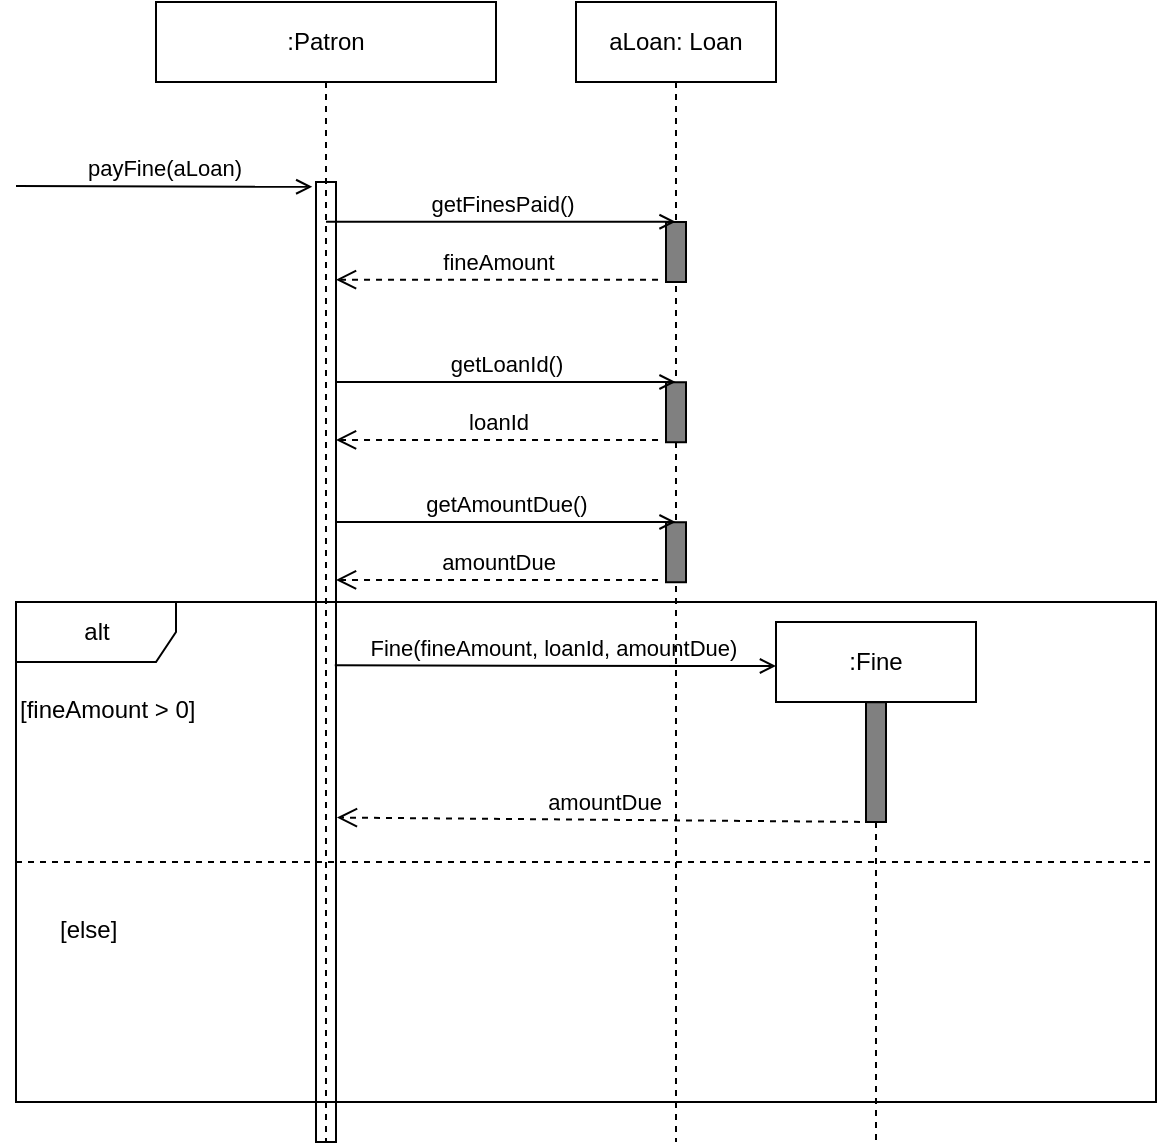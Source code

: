 <mxfile>
    <diagram id="MPEoFik_bNeqSjJtSBp8" name="pay-fine">
        <mxGraphModel dx="1153" dy="582" grid="1" gridSize="10" guides="1" tooltips="1" connect="1" arrows="1" fold="1" page="1" pageScale="1" pageWidth="1169" pageHeight="827" math="0" shadow="0">
            <root>
                <mxCell id="0"/>
                <mxCell id="1" parent="0"/>
                <mxCell id="46" value="alt" style="shape=umlFrame;tabWidth=110;tabHeight=30;tabPosition=left;html=1;boundedLbl=1;labelInHeader=1;width=80;height=30;fillColor=none;" vertex="1" parent="1">
                    <mxGeometry x="280" y="420" width="570" height="250" as="geometry"/>
                </mxCell>
                <mxCell id="47" value="[fineAmount &gt; 0]" style="text;fillColor=none;" vertex="1" parent="46">
                    <mxGeometry width="100" height="20" relative="1" as="geometry">
                        <mxPoint y="40" as="offset"/>
                    </mxGeometry>
                </mxCell>
                <mxCell id="48" value="[else]" style="line;strokeWidth=1;dashed=1;labelPosition=center;verticalLabelPosition=bottom;align=left;verticalAlign=top;spacingLeft=20;spacingTop=15;fillColor=none;" vertex="1" parent="46">
                    <mxGeometry y="125" width="570" height="10" as="geometry"/>
                </mxCell>
                <mxCell id="21" value="aLoan: Loan" style="shape=umlLifeline;perimeter=lifelinePerimeter;whiteSpace=wrap;html=1;container=1;collapsible=0;recursiveResize=0;outlineConnect=0;fillColor=none;" vertex="1" parent="1">
                    <mxGeometry x="560" y="120" width="100" height="570" as="geometry"/>
                </mxCell>
                <mxCell id="22" value="" style="html=1;points=[];perimeter=orthogonalPerimeter;fillColor=#808080;" vertex="1" parent="21">
                    <mxGeometry x="45" y="110" width="10" height="30" as="geometry"/>
                </mxCell>
                <mxCell id="31" value="" style="html=1;points=[];perimeter=orthogonalPerimeter;fillColor=#808080;" vertex="1" parent="21">
                    <mxGeometry x="45" y="190.12" width="10" height="30" as="geometry"/>
                </mxCell>
                <mxCell id="33" value="loanId" style="endArrow=open;startArrow=none;endFill=0;startFill=0;endSize=8;html=1;verticalAlign=bottom;dashed=1;labelBackgroundColor=none;exitX=0.001;exitY=0.862;exitDx=0;exitDy=0;exitPerimeter=0;" edge="1" parent="21" target="24">
                    <mxGeometry width="160" relative="1" as="geometry">
                        <mxPoint x="41.01" y="218.98" as="sourcePoint"/>
                        <mxPoint x="-154" y="219.12" as="targetPoint"/>
                    </mxGeometry>
                </mxCell>
                <mxCell id="34" value="" style="html=1;points=[];perimeter=orthogonalPerimeter;fillColor=#808080;" vertex="1" parent="21">
                    <mxGeometry x="45" y="260.12" width="10" height="30" as="geometry"/>
                </mxCell>
                <mxCell id="36" value="amountDue" style="endArrow=open;startArrow=none;endFill=0;startFill=0;endSize=8;html=1;verticalAlign=bottom;dashed=1;labelBackgroundColor=none;exitX=0.001;exitY=0.862;exitDx=0;exitDy=0;exitPerimeter=0;" edge="1" parent="21" target="24">
                    <mxGeometry width="160" relative="1" as="geometry">
                        <mxPoint x="41.01" y="288.98" as="sourcePoint"/>
                        <mxPoint x="-154" y="289.12" as="targetPoint"/>
                    </mxGeometry>
                </mxCell>
                <mxCell id="41" value="Fine(fineAmount, loanId, amountDue)&amp;nbsp;" style="html=1;verticalAlign=bottom;labelBackgroundColor=none;endArrow=open;endFill=0;entryX=0.481;entryY=-0.004;entryDx=0;entryDy=0;entryPerimeter=0;exitX=0.94;exitY=0.541;exitDx=0;exitDy=0;exitPerimeter=0;" edge="1" parent="21">
                    <mxGeometry width="160" relative="1" as="geometry">
                        <mxPoint x="-120.6" y="331.68" as="sourcePoint"/>
                        <mxPoint x="100.0" y="332.0" as="targetPoint"/>
                        <Array as="points">
                            <mxPoint x="70" y="332"/>
                        </Array>
                    </mxGeometry>
                </mxCell>
                <mxCell id="45" value="amountDue" style="endArrow=open;startArrow=none;endFill=0;startFill=0;endSize=8;html=1;verticalAlign=bottom;dashed=1;labelBackgroundColor=none;exitX=0.001;exitY=0.862;exitDx=0;exitDy=0;exitPerimeter=0;entryX=1.047;entryY=0.662;entryDx=0;entryDy=0;entryPerimeter=0;" edge="1" parent="21" target="24">
                    <mxGeometry width="160" relative="1" as="geometry">
                        <mxPoint x="148" y="410.0" as="sourcePoint"/>
                        <mxPoint x="-48.01" y="410.0" as="targetPoint"/>
                    </mxGeometry>
                </mxCell>
                <mxCell id="23" value=":Patron" style="shape=umlLifeline;perimeter=lifelinePerimeter;whiteSpace=wrap;html=1;container=1;collapsible=0;recursiveResize=0;outlineConnect=0;fillColor=none;" vertex="1" parent="1">
                    <mxGeometry x="350" y="120" width="170" height="570" as="geometry"/>
                </mxCell>
                <mxCell id="24" value="" style="html=1;points=[];perimeter=orthogonalPerimeter;fillColor=none;" vertex="1" parent="23">
                    <mxGeometry x="80" y="90" width="10" height="480" as="geometry"/>
                </mxCell>
                <mxCell id="27" value="payFine(aLoan)" style="html=1;verticalAlign=bottom;labelBackgroundColor=none;endArrow=open;endFill=0;entryX=-0.187;entryY=0.005;entryDx=0;entryDy=0;entryPerimeter=0;" edge="1" parent="1" target="24">
                    <mxGeometry width="160" relative="1" as="geometry">
                        <mxPoint x="280" y="212" as="sourcePoint"/>
                        <mxPoint x="380" y="210" as="targetPoint"/>
                    </mxGeometry>
                </mxCell>
                <mxCell id="28" value="getFinesPaid()" style="html=1;verticalAlign=bottom;labelBackgroundColor=none;endArrow=open;endFill=0;entryX=0.481;entryY=-0.004;entryDx=0;entryDy=0;entryPerimeter=0;" edge="1" parent="1" source="23" target="22">
                    <mxGeometry width="160" relative="1" as="geometry">
                        <mxPoint x="410" y="230" as="sourcePoint"/>
                        <mxPoint x="600" y="230" as="targetPoint"/>
                    </mxGeometry>
                </mxCell>
                <mxCell id="29" value="fineAmount" style="endArrow=open;startArrow=none;endFill=0;startFill=0;endSize=8;html=1;verticalAlign=bottom;dashed=1;labelBackgroundColor=none;exitX=0.001;exitY=0.862;exitDx=0;exitDy=0;exitPerimeter=0;" edge="1" parent="1" target="24">
                    <mxGeometry width="160" relative="1" as="geometry">
                        <mxPoint x="601.01" y="258.86" as="sourcePoint"/>
                        <mxPoint x="406" y="259" as="targetPoint"/>
                    </mxGeometry>
                </mxCell>
                <mxCell id="37" value=":Fine" style="shape=umlLifeline;perimeter=lifelinePerimeter;whiteSpace=wrap;html=1;container=1;collapsible=0;recursiveResize=0;outlineConnect=0;fillColor=none;" vertex="1" parent="1">
                    <mxGeometry x="660" y="430" width="100" height="260" as="geometry"/>
                </mxCell>
                <mxCell id="38" value="" style="html=1;points=[];perimeter=orthogonalPerimeter;fillColor=#808080;" vertex="1" parent="37">
                    <mxGeometry x="45" y="40.12" width="10" height="59.88" as="geometry"/>
                </mxCell>
                <mxCell id="32" value="getLoanId()" style="html=1;verticalAlign=bottom;labelBackgroundColor=none;endArrow=open;endFill=0;entryX=0.481;entryY=-0.004;entryDx=0;entryDy=0;entryPerimeter=0;" edge="1" parent="1" target="31" source="24">
                    <mxGeometry width="160" relative="1" as="geometry">
                        <mxPoint x="404.1" y="310.64" as="sourcePoint"/>
                        <mxPoint x="600" y="310.12" as="targetPoint"/>
                    </mxGeometry>
                </mxCell>
                <mxCell id="35" value="getAmountDue()" style="html=1;verticalAlign=bottom;labelBackgroundColor=none;endArrow=open;endFill=0;entryX=0.481;entryY=-0.004;entryDx=0;entryDy=0;entryPerimeter=0;" edge="1" parent="1" target="34" source="24">
                    <mxGeometry width="160" relative="1" as="geometry">
                        <mxPoint x="404.1" y="380.64" as="sourcePoint"/>
                        <mxPoint x="60" y="40.12" as="targetPoint"/>
                    </mxGeometry>
                </mxCell>
            </root>
        </mxGraphModel>
    </diagram>
    <diagram id="lsu7tZ-5wyPX_rLPxJTI" name="checkout">
        <mxGraphModel dx="1384" dy="698" grid="1" gridSize="10" guides="1" tooltips="1" connect="1" arrows="1" fold="1" page="1" pageScale="1" pageWidth="1169" pageHeight="827" math="0" shadow="0">
            <root>
                <mxCell id="0"/>
                <mxCell id="1" parent="0"/>
            </root>
        </mxGraphModel>
    </diagram>
</mxfile>